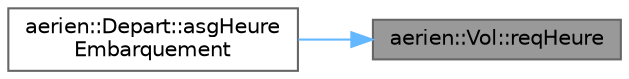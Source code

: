 digraph "aerien::Vol::reqHeure"
{
 // LATEX_PDF_SIZE
  bgcolor="transparent";
  edge [fontname=Helvetica,fontsize=10,labelfontname=Helvetica,labelfontsize=10];
  node [fontname=Helvetica,fontsize=10,shape=box,height=0.2,width=0.4];
  rankdir="RL";
  Node1 [id="Node000001",label="aerien::Vol::reqHeure",height=0.2,width=0.4,color="gray40", fillcolor="grey60", style="filled", fontcolor="black",tooltip="Retourne l'heure du vol."];
  Node1 -> Node2 [id="edge1_Node000001_Node000002",dir="back",color="steelblue1",style="solid",tooltip=" "];
  Node2 [id="Node000002",label="aerien::Depart::asgHeure\lEmbarquement",height=0.2,width=0.4,color="grey40", fillcolor="white", style="filled",URL="$classaerien_1_1_depart.html#a82802ca1222ddc687ef575b3f62cbbac",tooltip="Mutateur pour modifier l’heure d’embarquement."];
}
